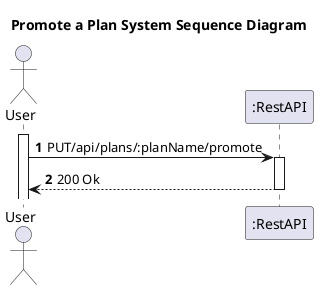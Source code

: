 @startuml
'https://plantuml.com/sequence-diagram

title Promote a Plan System Sequence Diagram

autoactivate on
autonumber

actor "User" as User
participant ":RestAPI" as System

activate User

User -> System: PUT/api/plans/:planName/promote
System --> User: 200 Ok



@enduml
